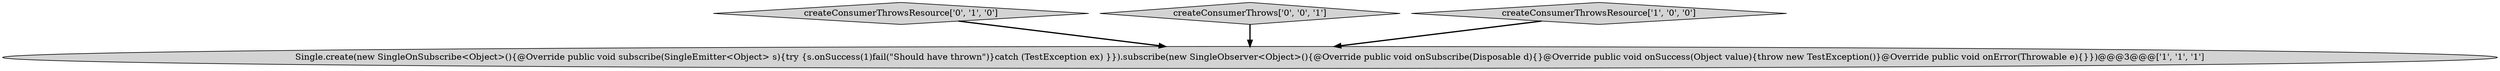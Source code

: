 digraph {
1 [style = filled, label = "Single.create(new SingleOnSubscribe<Object>(){@Override public void subscribe(SingleEmitter<Object> s){try {s.onSuccess(1)fail(\"Should have thrown\")}catch (TestException ex) }}).subscribe(new SingleObserver<Object>(){@Override public void onSubscribe(Disposable d){}@Override public void onSuccess(Object value){throw new TestException()}@Override public void onError(Throwable e){}})@@@3@@@['1', '1', '1']", fillcolor = lightgray, shape = ellipse image = "AAA0AAABBB1BBB"];
2 [style = filled, label = "createConsumerThrowsResource['0', '1', '0']", fillcolor = lightgray, shape = diamond image = "AAA0AAABBB2BBB"];
3 [style = filled, label = "createConsumerThrows['0', '0', '1']", fillcolor = lightgray, shape = diamond image = "AAA0AAABBB3BBB"];
0 [style = filled, label = "createConsumerThrowsResource['1', '0', '0']", fillcolor = lightgray, shape = diamond image = "AAA0AAABBB1BBB"];
3->1 [style = bold, label=""];
2->1 [style = bold, label=""];
0->1 [style = bold, label=""];
}
